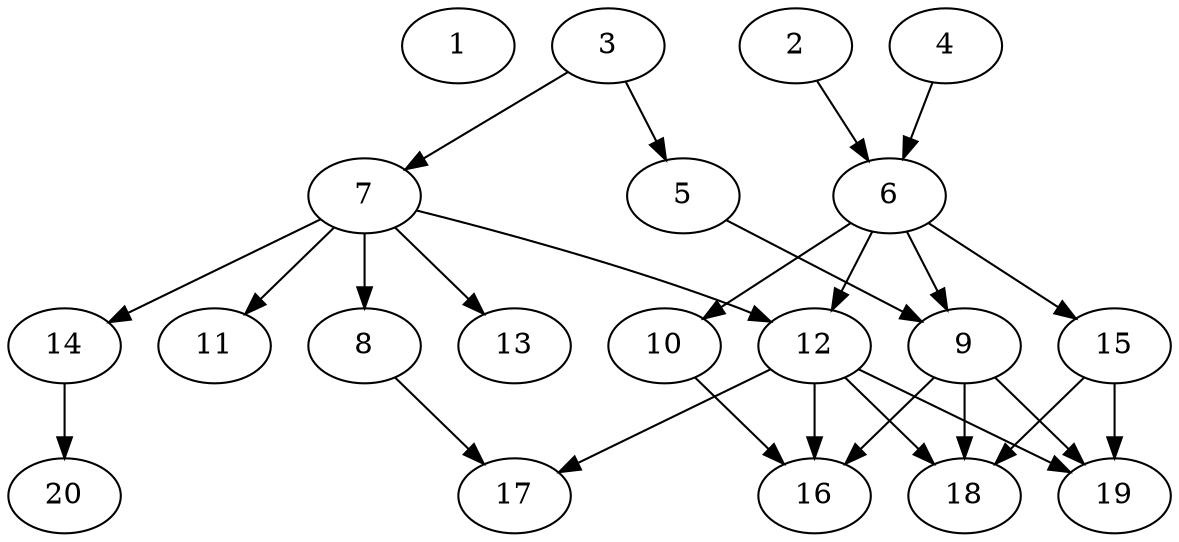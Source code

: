 // DAG automatically generated by daggen at Sat Jul 27 15:38:13 2019
// ./daggen --dot -n 20 --ccr 0.5 --fat 0.6 --regular 0.5 --density 0.4 --mindata 5242880 --maxdata 52428800 
digraph G {
  1 [size="18032640", alpha="0.03", expect_size="9016320"] 
  2 [size="10967040", alpha="0.16", expect_size="5483520"] 
  2 -> 6 [size ="5483520"]
  3 [size="19632128", alpha="0.07", expect_size="9816064"] 
  3 -> 5 [size ="9816064"]
  3 -> 7 [size ="9816064"]
  4 [size="39698432", alpha="0.01", expect_size="19849216"] 
  4 -> 6 [size ="19849216"]
  5 [size="29679616", alpha="0.08", expect_size="14839808"] 
  5 -> 9 [size ="14839808"]
  6 [size="35782656", alpha="0.09", expect_size="17891328"] 
  6 -> 9 [size ="17891328"]
  6 -> 10 [size ="17891328"]
  6 -> 12 [size ="17891328"]
  6 -> 15 [size ="17891328"]
  7 [size="39974912", alpha="0.02", expect_size="19987456"] 
  7 -> 8 [size ="19987456"]
  7 -> 11 [size ="19987456"]
  7 -> 12 [size ="19987456"]
  7 -> 13 [size ="19987456"]
  7 -> 14 [size ="19987456"]
  8 [size="98484224", alpha="0.07", expect_size="49242112"] 
  8 -> 17 [size ="49242112"]
  9 [size="56393728", alpha="0.01", expect_size="28196864"] 
  9 -> 16 [size ="28196864"]
  9 -> 18 [size ="28196864"]
  9 -> 19 [size ="28196864"]
  10 [size="82171904", alpha="0.00", expect_size="41085952"] 
  10 -> 16 [size ="41085952"]
  11 [size="21993472", alpha="0.15", expect_size="10996736"] 
  12 [size="36679680", alpha="0.13", expect_size="18339840"] 
  12 -> 16 [size ="18339840"]
  12 -> 17 [size ="18339840"]
  12 -> 18 [size ="18339840"]
  12 -> 19 [size ="18339840"]
  13 [size="16977920", alpha="0.01", expect_size="8488960"] 
  14 [size="48181248", alpha="0.09", expect_size="24090624"] 
  14 -> 20 [size ="24090624"]
  15 [size="52903936", alpha="0.18", expect_size="26451968"] 
  15 -> 18 [size ="26451968"]
  15 -> 19 [size ="26451968"]
  16 [size="91920384", alpha="0.12", expect_size="45960192"] 
  17 [size="39282688", alpha="0.17", expect_size="19641344"] 
  18 [size="50956288", alpha="0.17", expect_size="25478144"] 
  19 [size="83531776", alpha="0.13", expect_size="41765888"] 
  20 [size="88455168", alpha="0.12", expect_size="44227584"] 
}
